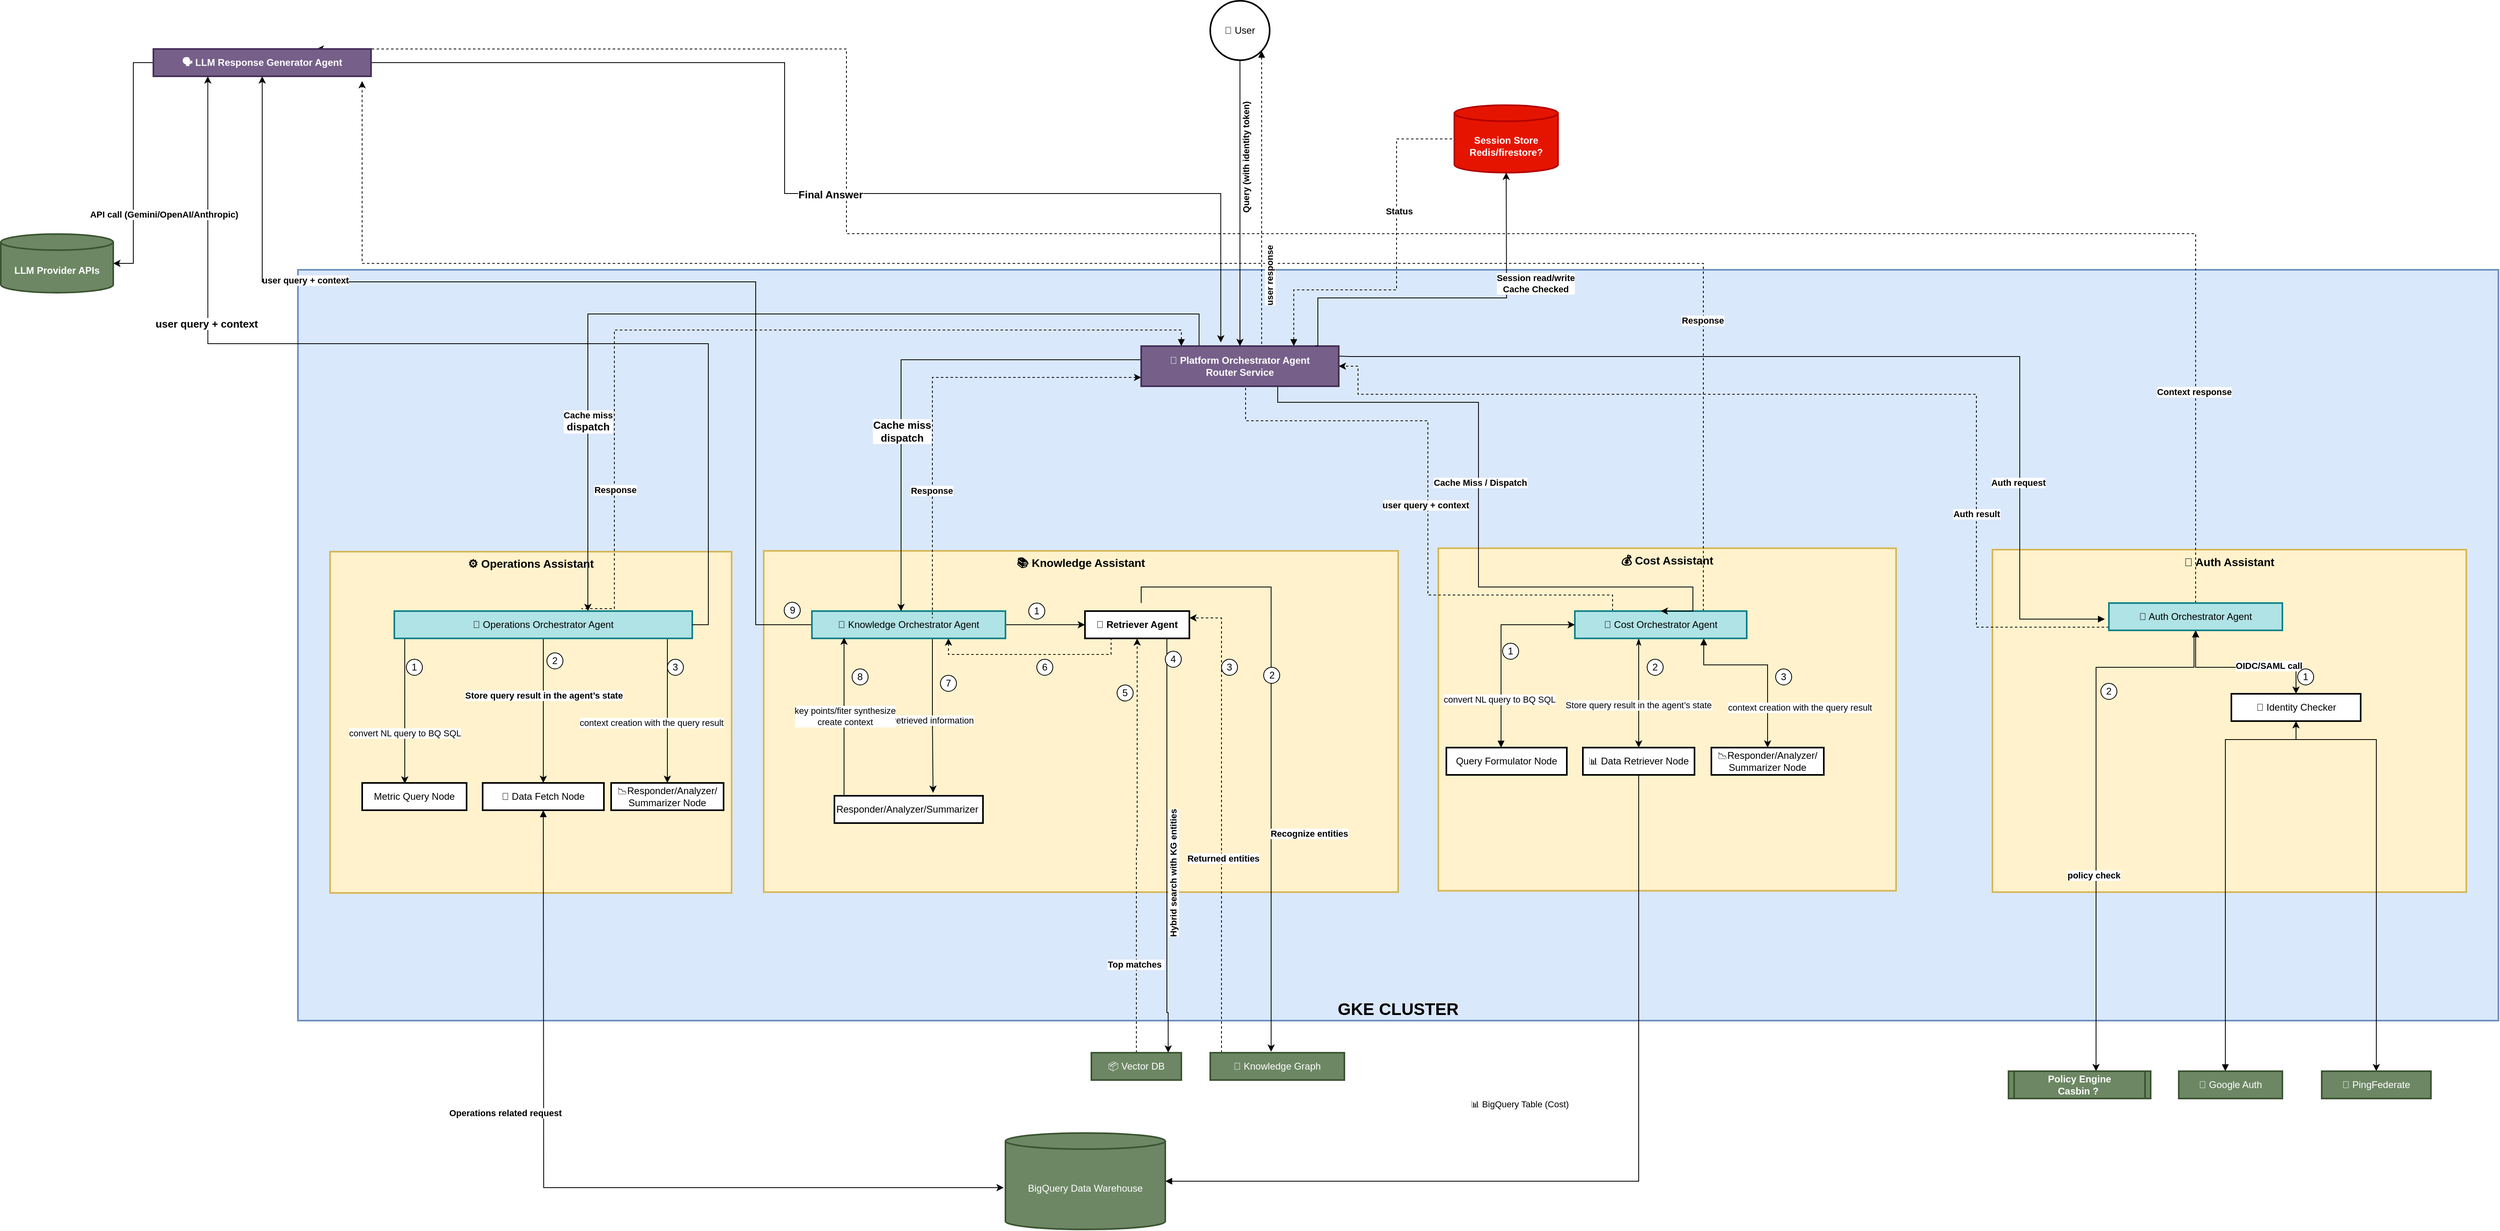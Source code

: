 <mxfile version="21.6.8" type="device">
  <diagram name="Page-1" id="EBH5taK_fmm-3Q_gFAJg">
    <mxGraphModel dx="2713" dy="2141" grid="1" gridSize="10" guides="1" tooltips="1" connect="1" arrows="1" fold="1" page="1" pageScale="1" pageWidth="850" pageHeight="1100" math="0" shadow="0">
      <root>
        <mxCell id="0" />
        <mxCell id="1" parent="0" />
        <mxCell id="RDKMvESwSskgU7qJVL6W-196" value="GKE CLUSTER" style="whiteSpace=wrap;strokeWidth=2;verticalAlign=bottom;fontStyle=1;fontSize=21;fillColor=#dae8fc;strokeColor=#6c8ebf;" vertex="1" parent="1">
          <mxGeometry x="-130" y="-355" width="2740" height="935" as="geometry" />
        </mxCell>
        <mxCell id="RDKMvESwSskgU7qJVL6W-1" value="🔐 Auth Assistant" style="whiteSpace=wrap;strokeWidth=2;verticalAlign=top;fontStyle=1;fontSize=14;fillColor=#fff2cc;strokeColor=#d6b656;" vertex="1" parent="1">
          <mxGeometry x="1980" y="-6.5" width="590" height="426.5" as="geometry" />
        </mxCell>
        <mxCell id="RDKMvESwSskgU7qJVL6W-141" style="edgeStyle=orthogonalEdgeStyle;rounded=0;orthogonalLoop=1;jettySize=auto;html=1;entryX=0.5;entryY=0;entryDx=0;entryDy=0;startArrow=block;startFill=1;" edge="1" parent="1" source="RDKMvESwSskgU7qJVL6W-2" target="RDKMvESwSskgU7qJVL6W-3">
          <mxGeometry relative="1" as="geometry">
            <Array as="points">
              <mxPoint x="2233" y="140" />
              <mxPoint x="2358" y="140" />
            </Array>
          </mxGeometry>
        </mxCell>
        <mxCell id="RDKMvESwSskgU7qJVL6W-152" value="OIDC/SAML call" style="edgeLabel;html=1;align=center;verticalAlign=middle;resizable=0;points=[];fontStyle=1" vertex="1" connectable="0" parent="RDKMvESwSskgU7qJVL6W-141">
          <mxGeometry x="0.338" y="2" relative="1" as="geometry">
            <mxPoint as="offset" />
          </mxGeometry>
        </mxCell>
        <mxCell id="RDKMvESwSskgU7qJVL6W-143" style="edgeStyle=orthogonalEdgeStyle;rounded=0;orthogonalLoop=1;jettySize=auto;html=1;entryX=1;entryY=0.5;entryDx=0;entryDy=0;dashed=1;" edge="1" parent="1" source="RDKMvESwSskgU7qJVL6W-2" target="RDKMvESwSskgU7qJVL6W-26">
          <mxGeometry relative="1" as="geometry">
            <Array as="points">
              <mxPoint x="1960" y="90" />
              <mxPoint x="1960" y="-200" />
              <mxPoint x="1190" y="-200" />
              <mxPoint x="1190" y="-235" />
            </Array>
          </mxGeometry>
        </mxCell>
        <mxCell id="RDKMvESwSskgU7qJVL6W-146" value="Auth result" style="edgeLabel;html=1;align=center;verticalAlign=middle;resizable=0;points=[];fontStyle=1" vertex="1" connectable="0" parent="RDKMvESwSskgU7qJVL6W-143">
          <mxGeometry x="-0.523" relative="1" as="geometry">
            <mxPoint as="offset" />
          </mxGeometry>
        </mxCell>
        <mxCell id="RDKMvESwSskgU7qJVL6W-144" style="edgeStyle=orthogonalEdgeStyle;rounded=0;orthogonalLoop=1;jettySize=auto;html=1;entryX=1;entryY=0.25;entryDx=0;entryDy=0;startArrow=block;startFill=1;endArrow=none;endFill=0;" edge="1" parent="1" target="RDKMvESwSskgU7qJVL6W-26">
          <mxGeometry relative="1" as="geometry">
            <mxPoint x="2120" y="80" as="sourcePoint" />
            <mxPoint x="1180" y="-240" as="targetPoint" />
            <Array as="points">
              <mxPoint x="2014" y="80" />
              <mxPoint x="2014" y="-247" />
              <mxPoint x="1180" y="-247" />
            </Array>
          </mxGeometry>
        </mxCell>
        <mxCell id="RDKMvESwSskgU7qJVL6W-145" value="Auth request" style="edgeLabel;html=1;align=center;verticalAlign=middle;resizable=0;points=[];fontStyle=1" vertex="1" connectable="0" parent="RDKMvESwSskgU7qJVL6W-144">
          <mxGeometry x="-0.569" y="2" relative="1" as="geometry">
            <mxPoint as="offset" />
          </mxGeometry>
        </mxCell>
        <mxCell id="RDKMvESwSskgU7qJVL6W-147" style="edgeStyle=orthogonalEdgeStyle;rounded=0;orthogonalLoop=1;jettySize=auto;html=1;entryX=0.75;entryY=0;entryDx=0;entryDy=0;dashed=1;" edge="1" parent="1" source="RDKMvESwSskgU7qJVL6W-2" target="RDKMvESwSskgU7qJVL6W-28">
          <mxGeometry relative="1" as="geometry">
            <Array as="points">
              <mxPoint x="2233" y="-400" />
              <mxPoint x="553" y="-400" />
            </Array>
          </mxGeometry>
        </mxCell>
        <mxCell id="RDKMvESwSskgU7qJVL6W-148" value="Context response" style="edgeLabel;html=1;align=center;verticalAlign=middle;resizable=0;points=[];fontStyle=1" vertex="1" connectable="0" parent="RDKMvESwSskgU7qJVL6W-147">
          <mxGeometry x="-0.826" y="2" relative="1" as="geometry">
            <mxPoint as="offset" />
          </mxGeometry>
        </mxCell>
        <mxCell id="RDKMvESwSskgU7qJVL6W-2" value="📘 Auth Orchestrator Agent" style="whiteSpace=wrap;strokeWidth=2;fillColor=#b0e3e6;strokeColor=#0e8088;" vertex="1" parent="1">
          <mxGeometry x="2125" y="60" width="216" height="34" as="geometry" />
        </mxCell>
        <mxCell id="RDKMvESwSskgU7qJVL6W-153" style="edgeStyle=orthogonalEdgeStyle;rounded=0;orthogonalLoop=1;jettySize=auto;html=1;" edge="1" parent="1" target="RDKMvESwSskgU7qJVL6W-5">
          <mxGeometry relative="1" as="geometry">
            <mxPoint x="2358.003" y="207" as="sourcePoint" />
            <mxPoint x="2509.96" y="647" as="targetPoint" />
            <Array as="points">
              <mxPoint x="2358" y="230" />
              <mxPoint x="2458" y="230" />
              <mxPoint x="2458" y="647" />
            </Array>
          </mxGeometry>
        </mxCell>
        <mxCell id="RDKMvESwSskgU7qJVL6W-3" value="🪪 Identity Checker" style="whiteSpace=wrap;strokeWidth=2;" vertex="1" parent="1">
          <mxGeometry x="2277.5" y="173" width="161" height="34" as="geometry" />
        </mxCell>
        <mxCell id="RDKMvESwSskgU7qJVL6W-154" style="edgeStyle=orthogonalEdgeStyle;rounded=0;orthogonalLoop=1;jettySize=auto;html=1;entryX=0.5;entryY=1;entryDx=0;entryDy=0;startArrow=block;startFill=1;" edge="1" parent="1" source="RDKMvESwSskgU7qJVL6W-4" target="RDKMvESwSskgU7qJVL6W-3">
          <mxGeometry relative="1" as="geometry">
            <Array as="points">
              <mxPoint x="2270" y="230" />
              <mxPoint x="2358" y="230" />
            </Array>
          </mxGeometry>
        </mxCell>
        <mxCell id="RDKMvESwSskgU7qJVL6W-4" value="🔑 Google Auth" style="whiteSpace=wrap;strokeWidth=2;fillColor=#6d8764;fontColor=#ffffff;strokeColor=#3A5431;" vertex="1" parent="1">
          <mxGeometry x="2212" y="643" width="129" height="34" as="geometry" />
        </mxCell>
        <mxCell id="RDKMvESwSskgU7qJVL6W-5" value="🔑 PingFederate" style="whiteSpace=wrap;strokeWidth=2;fillColor=#6d8764;fontColor=#ffffff;strokeColor=#3A5431;" vertex="1" parent="1">
          <mxGeometry x="2390" y="643" width="136" height="34" as="geometry" />
        </mxCell>
        <mxCell id="RDKMvESwSskgU7qJVL6W-7" value="💰 Cost Assistant" style="whiteSpace=wrap;strokeWidth=2;verticalAlign=top;fontStyle=1;fontSize=14;fillColor=#fff2cc;strokeColor=#d6b656;" vertex="1" parent="1">
          <mxGeometry x="1290" y="-8.25" width="570" height="426.5" as="geometry" />
        </mxCell>
        <mxCell id="RDKMvESwSskgU7qJVL6W-130" style="edgeStyle=orthogonalEdgeStyle;rounded=0;orthogonalLoop=1;jettySize=auto;html=1;entryX=0.5;entryY=0;entryDx=0;entryDy=0;startArrow=classicThin;startFill=1;" edge="1" parent="1" source="RDKMvESwSskgU7qJVL6W-8" target="RDKMvESwSskgU7qJVL6W-9">
          <mxGeometry relative="1" as="geometry">
            <Array as="points">
              <mxPoint x="1539" y="137" />
            </Array>
          </mxGeometry>
        </mxCell>
        <mxCell id="RDKMvESwSskgU7qJVL6W-182" value="Store query result in the agent’s state" style="edgeLabel;html=1;align=center;verticalAlign=middle;resizable=0;points=[];" vertex="1" connectable="0" parent="RDKMvESwSskgU7qJVL6W-130">
          <mxGeometry x="0.223" y="-1" relative="1" as="geometry">
            <mxPoint as="offset" />
          </mxGeometry>
        </mxCell>
        <mxCell id="RDKMvESwSskgU7qJVL6W-131" style="edgeStyle=orthogonalEdgeStyle;rounded=0;orthogonalLoop=1;jettySize=auto;html=1;entryX=0.5;entryY=0;entryDx=0;entryDy=0;startArrow=block;startFill=1;exitX=0.75;exitY=1;exitDx=0;exitDy=0;" edge="1" parent="1" source="RDKMvESwSskgU7qJVL6W-8" target="RDKMvESwSskgU7qJVL6W-10">
          <mxGeometry relative="1" as="geometry">
            <Array as="points">
              <mxPoint x="1621" y="137" />
              <mxPoint x="1700" y="137" />
            </Array>
          </mxGeometry>
        </mxCell>
        <mxCell id="RDKMvESwSskgU7qJVL6W-186" value="context creation with the query result" style="edgeLabel;html=1;align=center;verticalAlign=middle;resizable=0;points=[];" vertex="1" connectable="0" parent="RDKMvESwSskgU7qJVL6W-131">
          <mxGeometry x="0.51" y="-1" relative="1" as="geometry">
            <mxPoint x="41" y="3" as="offset" />
          </mxGeometry>
        </mxCell>
        <mxCell id="RDKMvESwSskgU7qJVL6W-132" style="edgeStyle=orthogonalEdgeStyle;rounded=0;orthogonalLoop=1;jettySize=auto;html=1;entryX=0.5;entryY=1;entryDx=0;entryDy=0;dashed=1;" edge="1" parent="1">
          <mxGeometry relative="1" as="geometry">
            <mxPoint x="1507" y="70" as="sourcePoint" />
            <mxPoint x="1050" y="-227" as="targetPoint" />
            <Array as="points">
              <mxPoint x="1507" y="50" />
              <mxPoint x="1277" y="50" />
              <mxPoint x="1277" y="-167" />
              <mxPoint x="1050" y="-167" />
            </Array>
          </mxGeometry>
        </mxCell>
        <mxCell id="RDKMvESwSskgU7qJVL6W-138" value="user query + context" style="edgeLabel;html=1;align=center;verticalAlign=middle;resizable=0;points=[];fontStyle=1" vertex="1" connectable="0" parent="RDKMvESwSskgU7qJVL6W-132">
          <mxGeometry x="-0.04" y="3" relative="1" as="geometry">
            <mxPoint as="offset" />
          </mxGeometry>
        </mxCell>
        <mxCell id="RDKMvESwSskgU7qJVL6W-139" style="edgeStyle=orthogonalEdgeStyle;rounded=0;orthogonalLoop=1;jettySize=auto;html=1;entryX=0.959;entryY=1.176;entryDx=0;entryDy=0;dashed=1;entryPerimeter=0;" edge="1" parent="1" source="RDKMvESwSskgU7qJVL6W-8" target="RDKMvESwSskgU7qJVL6W-28">
          <mxGeometry relative="1" as="geometry">
            <Array as="points">
              <mxPoint x="1620" y="-363" />
              <mxPoint x="-50" y="-363" />
            </Array>
          </mxGeometry>
        </mxCell>
        <mxCell id="RDKMvESwSskgU7qJVL6W-140" value="Response" style="edgeLabel;html=1;align=center;verticalAlign=middle;resizable=0;points=[];fontStyle=1" vertex="1" connectable="0" parent="RDKMvESwSskgU7qJVL6W-139">
          <mxGeometry x="-0.689" y="1" relative="1" as="geometry">
            <mxPoint as="offset" />
          </mxGeometry>
        </mxCell>
        <mxCell id="RDKMvESwSskgU7qJVL6W-8" value="📘 Cost Orchestrator Agent" style="whiteSpace=wrap;strokeWidth=2;fillColor=#b0e3e6;strokeColor=#0e8088;" vertex="1" parent="1">
          <mxGeometry x="1460" y="70" width="214" height="34" as="geometry" />
        </mxCell>
        <mxCell id="RDKMvESwSskgU7qJVL6W-9" value="📊 Data Retriever Node" style="whiteSpace=wrap;strokeWidth=2;" vertex="1" parent="1">
          <mxGeometry x="1470" y="240" width="139" height="34" as="geometry" />
        </mxCell>
        <mxCell id="RDKMvESwSskgU7qJVL6W-10" value="📉Responder/Analyzer/&#xa;Summarizer Node" style="whiteSpace=wrap;strokeWidth=2;" vertex="1" parent="1">
          <mxGeometry x="1630" y="240" width="140" height="34" as="geometry" />
        </mxCell>
        <mxCell id="RDKMvESwSskgU7qJVL6W-13" value="⚙️ Operations Assistant" style="whiteSpace=wrap;strokeWidth=2;verticalAlign=top;fontSize=14;fontStyle=1;fillColor=#fff2cc;strokeColor=#d6b656;" vertex="1" parent="1">
          <mxGeometry x="-90" y="-4" width="500" height="425" as="geometry" />
        </mxCell>
        <mxCell id="RDKMvESwSskgU7qJVL6W-74" style="edgeStyle=orthogonalEdgeStyle;rounded=0;orthogonalLoop=1;jettySize=auto;html=1;entryX=0.5;entryY=0;entryDx=0;entryDy=0;" edge="1" parent="1" source="RDKMvESwSskgU7qJVL6W-14" target="RDKMvESwSskgU7qJVL6W-15">
          <mxGeometry relative="1" as="geometry">
            <Array as="points">
              <mxPoint x="176" y="194" />
            </Array>
          </mxGeometry>
        </mxCell>
        <mxCell id="RDKMvESwSskgU7qJVL6W-81" value="Store query result in the agent’s state" style="edgeLabel;html=1;align=center;verticalAlign=middle;resizable=0;points=[];fontStyle=1" vertex="1" connectable="0" parent="RDKMvESwSskgU7qJVL6W-74">
          <mxGeometry x="-0.214" relative="1" as="geometry">
            <mxPoint as="offset" />
          </mxGeometry>
        </mxCell>
        <mxCell id="RDKMvESwSskgU7qJVL6W-91" style="edgeStyle=orthogonalEdgeStyle;rounded=0;orthogonalLoop=1;jettySize=auto;html=1;entryX=0.293;entryY=0;entryDx=0;entryDy=0;entryPerimeter=0;startArrow=classic;startFill=1;endArrow=none;endFill=0;" edge="1" parent="1" source="RDKMvESwSskgU7qJVL6W-14" target="RDKMvESwSskgU7qJVL6W-26">
          <mxGeometry relative="1" as="geometry">
            <Array as="points">
              <mxPoint x="231" y="-300" />
              <mxPoint x="992" y="-300" />
            </Array>
          </mxGeometry>
        </mxCell>
        <mxCell id="RDKMvESwSskgU7qJVL6W-135" value="Cache miss&lt;br style=&quot;border-color: var(--border-color); font-size: 13px;&quot;&gt;&lt;span style=&quot;font-size: 13px;&quot;&gt;dispatch&lt;/span&gt;" style="edgeLabel;html=1;align=center;verticalAlign=middle;resizable=0;points=[];fontStyle=1" vertex="1" connectable="0" parent="RDKMvESwSskgU7qJVL6W-91">
          <mxGeometry x="-0.597" y="1" relative="1" as="geometry">
            <mxPoint x="1" as="offset" />
          </mxGeometry>
        </mxCell>
        <mxCell id="RDKMvESwSskgU7qJVL6W-188" style="edgeStyle=orthogonalEdgeStyle;rounded=0;orthogonalLoop=1;jettySize=auto;html=1;entryX=0.408;entryY=0.025;entryDx=0;entryDy=0;entryPerimeter=0;" edge="1" parent="1" source="RDKMvESwSskgU7qJVL6W-14" target="RDKMvESwSskgU7qJVL6W-187">
          <mxGeometry relative="1" as="geometry">
            <Array as="points">
              <mxPoint x="3" y="130" />
              <mxPoint x="3" y="130" />
            </Array>
          </mxGeometry>
        </mxCell>
        <mxCell id="RDKMvESwSskgU7qJVL6W-189" value="convert NL query to BQ SQL" style="edgeLabel;html=1;align=center;verticalAlign=middle;resizable=0;points=[];" vertex="1" connectable="0" parent="RDKMvESwSskgU7qJVL6W-188">
          <mxGeometry x="0.304" relative="1" as="geometry">
            <mxPoint as="offset" />
          </mxGeometry>
        </mxCell>
        <mxCell id="RDKMvESwSskgU7qJVL6W-191" style="edgeStyle=orthogonalEdgeStyle;rounded=0;orthogonalLoop=1;jettySize=auto;html=1;entryX=0.5;entryY=0;entryDx=0;entryDy=0;" edge="1" parent="1" source="RDKMvESwSskgU7qJVL6W-14" target="RDKMvESwSskgU7qJVL6W-190">
          <mxGeometry relative="1" as="geometry">
            <Array as="points">
              <mxPoint x="330" y="160" />
              <mxPoint x="330" y="160" />
            </Array>
          </mxGeometry>
        </mxCell>
        <mxCell id="RDKMvESwSskgU7qJVL6W-192" value="context creation with the query result" style="edgeLabel;html=1;align=center;verticalAlign=middle;resizable=0;points=[];" vertex="1" connectable="0" parent="RDKMvESwSskgU7qJVL6W-191">
          <mxGeometry x="-0.039" y="-1" relative="1" as="geometry">
            <mxPoint x="-19" y="18" as="offset" />
          </mxGeometry>
        </mxCell>
        <mxCell id="RDKMvESwSskgU7qJVL6W-14" value="📘 Operations Orchestrator Agent" style="whiteSpace=wrap;strokeWidth=2;fillColor=#b0e3e6;strokeColor=#0e8088;" vertex="1" parent="1">
          <mxGeometry x="-10" y="70" width="371" height="34" as="geometry" />
        </mxCell>
        <mxCell id="RDKMvESwSskgU7qJVL6W-82" style="edgeStyle=orthogonalEdgeStyle;rounded=0;orthogonalLoop=1;jettySize=auto;html=1;entryX=-0.011;entryY=0.567;entryDx=0;entryDy=0;entryPerimeter=0;startArrow=block;startFill=1;exitX=0.5;exitY=1;exitDx=0;exitDy=0;" edge="1" parent="1" source="RDKMvESwSskgU7qJVL6W-15" target="RDKMvESwSskgU7qJVL6W-165">
          <mxGeometry relative="1" as="geometry">
            <mxPoint x="206.08" y="260.0" as="sourcePoint" />
            <mxPoint x="750.983" y="676.36" as="targetPoint" />
            <Array as="points">
              <mxPoint x="176" y="350" />
              <mxPoint x="176" y="668" />
            </Array>
          </mxGeometry>
        </mxCell>
        <mxCell id="RDKMvESwSskgU7qJVL6W-89" value="Operations related request" style="edgeLabel;html=1;align=center;verticalAlign=middle;resizable=0;points=[];fontStyle=1" vertex="1" connectable="0" parent="RDKMvESwSskgU7qJVL6W-82">
          <mxGeometry x="-0.144" y="-1" relative="1" as="geometry">
            <mxPoint x="-47" y="-69" as="offset" />
          </mxGeometry>
        </mxCell>
        <mxCell id="RDKMvESwSskgU7qJVL6W-15" value="🔧 Data Fetch Node" style="whiteSpace=wrap;strokeWidth=2;" vertex="1" parent="1">
          <mxGeometry x="100" y="284" width="151" height="34" as="geometry" />
        </mxCell>
        <mxCell id="RDKMvESwSskgU7qJVL6W-84" style="edgeStyle=orthogonalEdgeStyle;rounded=0;orthogonalLoop=1;jettySize=auto;html=1;entryX=0.25;entryY=1;entryDx=0;entryDy=0;exitX=1;exitY=0.5;exitDx=0;exitDy=0;" edge="1" parent="1" source="RDKMvESwSskgU7qJVL6W-14" target="RDKMvESwSskgU7qJVL6W-28">
          <mxGeometry relative="1" as="geometry" />
        </mxCell>
        <mxCell id="RDKMvESwSskgU7qJVL6W-85" value="user query + context" style="edgeLabel;html=1;align=center;verticalAlign=middle;resizable=0;points=[];fontStyle=1;fontSize=13;" vertex="1" connectable="0" parent="RDKMvESwSskgU7qJVL6W-84">
          <mxGeometry x="0.535" y="2" relative="1" as="geometry">
            <mxPoint as="offset" />
          </mxGeometry>
        </mxCell>
        <mxCell id="RDKMvESwSskgU7qJVL6W-19" value="📚 Knowledge Assistant" style="whiteSpace=wrap;strokeWidth=2;verticalAlign=top;fontStyle=1;fontSize=14;fillColor=#fff2cc;strokeColor=#d6b656;" vertex="1" parent="1">
          <mxGeometry x="450" y="-5" width="790" height="425" as="geometry" />
        </mxCell>
        <mxCell id="RDKMvESwSskgU7qJVL6W-73" style="edgeStyle=orthogonalEdgeStyle;rounded=0;orthogonalLoop=1;jettySize=auto;html=1;entryX=0;entryY=0.5;entryDx=0;entryDy=0;" edge="1" parent="1" source="RDKMvESwSskgU7qJVL6W-20">
          <mxGeometry relative="1" as="geometry">
            <mxPoint x="850" y="87" as="targetPoint" />
          </mxGeometry>
        </mxCell>
        <mxCell id="RDKMvESwSskgU7qJVL6W-96" style="edgeStyle=orthogonalEdgeStyle;rounded=0;orthogonalLoop=1;jettySize=auto;html=1;entryX=0.5;entryY=1;entryDx=0;entryDy=0;" edge="1" parent="1" source="RDKMvESwSskgU7qJVL6W-20" target="RDKMvESwSskgU7qJVL6W-28">
          <mxGeometry relative="1" as="geometry">
            <mxPoint x="490" y="-340" as="targetPoint" />
            <Array as="points">
              <mxPoint x="440" y="87" />
              <mxPoint x="440" y="-340" />
              <mxPoint x="-174" y="-340" />
            </Array>
          </mxGeometry>
        </mxCell>
        <mxCell id="RDKMvESwSskgU7qJVL6W-97" value="user query + context" style="edgeLabel;html=1;align=center;verticalAlign=middle;resizable=0;points=[];fontStyle=1" vertex="1" connectable="0" parent="RDKMvESwSskgU7qJVL6W-96">
          <mxGeometry x="0.547" y="-2" relative="1" as="geometry">
            <mxPoint as="offset" />
          </mxGeometry>
        </mxCell>
        <mxCell id="RDKMvESwSskgU7qJVL6W-115" style="edgeStyle=orthogonalEdgeStyle;rounded=0;orthogonalLoop=1;jettySize=auto;html=1;entryX=0.25;entryY=1;entryDx=0;entryDy=0;startArrow=classic;startFill=1;endArrow=none;endFill=0;dashed=1;" edge="1" parent="1" source="RDKMvESwSskgU7qJVL6W-20" target="RDKMvESwSskgU7qJVL6W-22">
          <mxGeometry relative="1" as="geometry">
            <Array as="points">
              <mxPoint x="680" y="124" />
              <mxPoint x="883" y="124" />
            </Array>
          </mxGeometry>
        </mxCell>
        <mxCell id="RDKMvESwSskgU7qJVL6W-172" style="edgeStyle=orthogonalEdgeStyle;rounded=0;orthogonalLoop=1;jettySize=auto;html=1;entryX=0.664;entryY=-0.108;entryDx=0;entryDy=0;entryPerimeter=0;" edge="1" parent="1" source="RDKMvESwSskgU7qJVL6W-20" target="RDKMvESwSskgU7qJVL6W-23">
          <mxGeometry relative="1" as="geometry">
            <Array as="points">
              <mxPoint x="660" y="202" />
              <mxPoint x="661" y="202" />
            </Array>
          </mxGeometry>
        </mxCell>
        <mxCell id="RDKMvESwSskgU7qJVL6W-173" value="retrieved information" style="edgeLabel;html=1;align=center;verticalAlign=middle;resizable=0;points=[];" vertex="1" connectable="0" parent="RDKMvESwSskgU7qJVL6W-172">
          <mxGeometry x="0.061" relative="1" as="geometry">
            <mxPoint as="offset" />
          </mxGeometry>
        </mxCell>
        <mxCell id="RDKMvESwSskgU7qJVL6W-20" value="📘 Knowledge Orchestrator Agent" style="whiteSpace=wrap;strokeWidth=2;fillColor=#b0e3e6;strokeColor=#0e8088;" vertex="1" parent="1">
          <mxGeometry x="510" y="70" width="241" height="34" as="geometry" />
        </mxCell>
        <mxCell id="RDKMvESwSskgU7qJVL6W-106" style="edgeStyle=orthogonalEdgeStyle;rounded=0;orthogonalLoop=1;jettySize=auto;html=1;entryX=0.454;entryY=-0.038;entryDx=0;entryDy=0;entryPerimeter=0;" edge="1" parent="1" target="RDKMvESwSskgU7qJVL6W-25">
          <mxGeometry relative="1" as="geometry">
            <mxPoint x="920" y="60.04" as="sourcePoint" />
            <mxPoint x="1084.981" y="609.054" as="targetPoint" />
            <Array as="points">
              <mxPoint x="920" y="40" />
              <mxPoint x="1082" y="40" />
            </Array>
          </mxGeometry>
        </mxCell>
        <mxCell id="RDKMvESwSskgU7qJVL6W-107" value="Recognize entities" style="edgeLabel;html=1;align=center;verticalAlign=middle;resizable=0;points=[];fontStyle=1" vertex="1" connectable="0" parent="RDKMvESwSskgU7qJVL6W-106">
          <mxGeometry x="0.292" y="-1" relative="1" as="geometry">
            <mxPoint x="48" y="-3" as="offset" />
          </mxGeometry>
        </mxCell>
        <mxCell id="RDKMvESwSskgU7qJVL6W-111" style="edgeStyle=orthogonalEdgeStyle;rounded=0;orthogonalLoop=1;jettySize=auto;html=1;entryX=0.854;entryY=-0.004;entryDx=0;entryDy=0;entryPerimeter=0;" edge="1" parent="1" source="RDKMvESwSskgU7qJVL6W-22" target="RDKMvESwSskgU7qJVL6W-24">
          <mxGeometry relative="1" as="geometry">
            <Array as="points">
              <mxPoint x="952" y="570" />
              <mxPoint x="954" y="570" />
            </Array>
          </mxGeometry>
        </mxCell>
        <mxCell id="RDKMvESwSskgU7qJVL6W-112" value="Hybrid search with KG entities" style="edgeLabel;html=1;align=center;verticalAlign=middle;resizable=0;points=[];horizontal=0;fontStyle=1" vertex="1" connectable="0" parent="RDKMvESwSskgU7qJVL6W-111">
          <mxGeometry x="0.131" y="-2" relative="1" as="geometry">
            <mxPoint x="10" as="offset" />
          </mxGeometry>
        </mxCell>
        <mxCell id="RDKMvESwSskgU7qJVL6W-22" value="🔗 Retriever Agent" style="whiteSpace=wrap;strokeWidth=2;fontStyle=1" vertex="1" parent="1">
          <mxGeometry x="850" y="70" width="130" height="34" as="geometry" />
        </mxCell>
        <mxCell id="RDKMvESwSskgU7qJVL6W-174" style="edgeStyle=orthogonalEdgeStyle;rounded=0;orthogonalLoop=1;jettySize=auto;html=1;entryX=0.166;entryY=0.971;entryDx=0;entryDy=0;entryPerimeter=0;" edge="1" parent="1" source="RDKMvESwSskgU7qJVL6W-23" target="RDKMvESwSskgU7qJVL6W-20">
          <mxGeometry relative="1" as="geometry">
            <Array as="points">
              <mxPoint x="550" y="250" />
              <mxPoint x="550" y="250" />
            </Array>
          </mxGeometry>
        </mxCell>
        <mxCell id="RDKMvESwSskgU7qJVL6W-175" value="key points/fiter synthesize&lt;br&gt;create context" style="edgeLabel;html=1;align=center;verticalAlign=middle;resizable=0;points=[];" vertex="1" connectable="0" parent="RDKMvESwSskgU7qJVL6W-174">
          <mxGeometry x="0.01" y="-1" relative="1" as="geometry">
            <mxPoint as="offset" />
          </mxGeometry>
        </mxCell>
        <mxCell id="RDKMvESwSskgU7qJVL6W-23" value="Responder/Analyzer/Summarizer " style="whiteSpace=wrap;strokeWidth=2;" vertex="1" parent="1">
          <mxGeometry x="538" y="300" width="185" height="34" as="geometry" />
        </mxCell>
        <mxCell id="RDKMvESwSskgU7qJVL6W-113" style="edgeStyle=orthogonalEdgeStyle;rounded=0;orthogonalLoop=1;jettySize=auto;html=1;entryX=0.5;entryY=1;entryDx=0;entryDy=0;dashed=1;" edge="1" parent="1" source="RDKMvESwSskgU7qJVL6W-24" target="RDKMvESwSskgU7qJVL6W-22">
          <mxGeometry relative="1" as="geometry" />
        </mxCell>
        <mxCell id="RDKMvESwSskgU7qJVL6W-114" value="Top matches&amp;nbsp;" style="edgeLabel;html=1;align=center;verticalAlign=middle;resizable=0;points=[];fontStyle=1" vertex="1" connectable="0" parent="RDKMvESwSskgU7qJVL6W-113">
          <mxGeometry x="-0.575" y="1" relative="1" as="geometry">
            <mxPoint as="offset" />
          </mxGeometry>
        </mxCell>
        <mxCell id="RDKMvESwSskgU7qJVL6W-24" value="📦 Vector DB" style="whiteSpace=wrap;strokeWidth=2;fillColor=#6d8764;strokeColor=#3A5431;fontColor=#ffffff;" vertex="1" parent="1">
          <mxGeometry x="858" y="620" width="112" height="34" as="geometry" />
        </mxCell>
        <mxCell id="RDKMvESwSskgU7qJVL6W-109" style="edgeStyle=orthogonalEdgeStyle;rounded=0;orthogonalLoop=1;jettySize=auto;html=1;entryX=1;entryY=0.25;entryDx=0;entryDy=0;dashed=1;" edge="1" parent="1" source="RDKMvESwSskgU7qJVL6W-25" target="RDKMvESwSskgU7qJVL6W-22">
          <mxGeometry relative="1" as="geometry">
            <Array as="points">
              <mxPoint x="1020" y="79" />
            </Array>
          </mxGeometry>
        </mxCell>
        <mxCell id="RDKMvESwSskgU7qJVL6W-110" value="Returned entities" style="edgeLabel;html=1;align=center;verticalAlign=middle;resizable=0;points=[];fontStyle=1" vertex="1" connectable="0" parent="RDKMvESwSskgU7qJVL6W-109">
          <mxGeometry x="-0.166" y="-2" relative="1" as="geometry">
            <mxPoint as="offset" />
          </mxGeometry>
        </mxCell>
        <mxCell id="RDKMvESwSskgU7qJVL6W-25" value="🧠 Knowledge Graph" style="whiteSpace=wrap;strokeWidth=2;fillColor=#6d8764;fontColor=#ffffff;strokeColor=#3A5431;" vertex="1" parent="1">
          <mxGeometry x="1006" y="620" width="167" height="34" as="geometry" />
        </mxCell>
        <mxCell id="RDKMvESwSskgU7qJVL6W-66" style="edgeStyle=orthogonalEdgeStyle;rounded=0;orthogonalLoop=1;jettySize=auto;html=1;exitX=0;exitY=0.5;exitDx=0;exitDy=0;" edge="1" parent="1" source="RDKMvESwSskgU7qJVL6W-26">
          <mxGeometry relative="1" as="geometry">
            <mxPoint x="801" y="-243" as="sourcePoint" />
            <mxPoint x="621" y="70" as="targetPoint" />
            <Array as="points">
              <mxPoint x="621" y="-243" />
            </Array>
          </mxGeometry>
        </mxCell>
        <mxCell id="RDKMvESwSskgU7qJVL6W-71" value="Cache miss&lt;br&gt;dispatch" style="edgeLabel;html=1;align=center;verticalAlign=middle;resizable=0;points=[];fontStyle=1;fontSize=13;" vertex="1" connectable="0" parent="RDKMvESwSskgU7qJVL6W-66">
          <mxGeometry x="0.277" y="1" relative="1" as="geometry">
            <mxPoint as="offset" />
          </mxGeometry>
        </mxCell>
        <mxCell id="RDKMvESwSskgU7qJVL6W-67" style="edgeStyle=orthogonalEdgeStyle;rounded=0;orthogonalLoop=1;jettySize=auto;html=1;dashed=1;startArrow=classic;startFill=1;endArrow=none;endFill=0;" edge="1" parent="1">
          <mxGeometry relative="1" as="geometry">
            <mxPoint x="920" y="-221" as="sourcePoint" />
            <mxPoint x="660" y="60" as="targetPoint" />
            <Array as="points">
              <mxPoint x="660" y="-221" />
              <mxPoint x="660" y="79" />
            </Array>
          </mxGeometry>
        </mxCell>
        <mxCell id="RDKMvESwSskgU7qJVL6W-98" value="Response" style="edgeLabel;html=1;align=center;verticalAlign=middle;resizable=0;points=[];fontStyle=1" vertex="1" connectable="0" parent="RDKMvESwSskgU7qJVL6W-67">
          <mxGeometry x="0.385" y="-1" relative="1" as="geometry">
            <mxPoint as="offset" />
          </mxGeometry>
        </mxCell>
        <mxCell id="RDKMvESwSskgU7qJVL6W-133" style="edgeStyle=orthogonalEdgeStyle;rounded=0;orthogonalLoop=1;jettySize=auto;html=1;entryX=0.5;entryY=0;entryDx=0;entryDy=0;" edge="1" parent="1" source="RDKMvESwSskgU7qJVL6W-26" target="RDKMvESwSskgU7qJVL6W-8">
          <mxGeometry relative="1" as="geometry">
            <Array as="points">
              <mxPoint x="1090" y="-190" />
              <mxPoint x="1340" y="-190" />
              <mxPoint x="1340" y="40" />
              <mxPoint x="1607" y="40" />
            </Array>
          </mxGeometry>
        </mxCell>
        <mxCell id="RDKMvESwSskgU7qJVL6W-137" value="Cache Miss / Dispatch" style="edgeLabel;html=1;align=center;verticalAlign=middle;resizable=0;points=[];fontStyle=1" vertex="1" connectable="0" parent="RDKMvESwSskgU7qJVL6W-133">
          <mxGeometry x="-0.117" y="2" relative="1" as="geometry">
            <mxPoint as="offset" />
          </mxGeometry>
        </mxCell>
        <mxCell id="RDKMvESwSskgU7qJVL6W-134" style="edgeStyle=orthogonalEdgeStyle;rounded=0;orthogonalLoop=1;jettySize=auto;html=1;entryX=0.628;entryY=-0.088;entryDx=0;entryDy=0;entryPerimeter=0;startArrow=block;startFill=1;endArrow=none;endFill=0;dashed=1;" edge="1" parent="1" source="RDKMvESwSskgU7qJVL6W-26" target="RDKMvESwSskgU7qJVL6W-14">
          <mxGeometry relative="1" as="geometry">
            <Array as="points">
              <mxPoint x="970" y="-280" />
              <mxPoint x="264" y="-280" />
            </Array>
          </mxGeometry>
        </mxCell>
        <mxCell id="RDKMvESwSskgU7qJVL6W-136" value="Response" style="edgeLabel;html=1;align=center;verticalAlign=middle;resizable=0;points=[];fontStyle=1" vertex="1" connectable="0" parent="RDKMvESwSskgU7qJVL6W-134">
          <mxGeometry x="0.661" y="1" relative="1" as="geometry">
            <mxPoint as="offset" />
          </mxGeometry>
        </mxCell>
        <mxCell id="RDKMvESwSskgU7qJVL6W-179" style="edgeStyle=orthogonalEdgeStyle;rounded=0;orthogonalLoop=1;jettySize=auto;html=1;entryX=0;entryY=0.5;entryDx=0;entryDy=0;entryPerimeter=0;startArrow=block;startFill=1;endArrow=none;endFill=0;dashed=1;" edge="1" parent="1" source="RDKMvESwSskgU7qJVL6W-26" target="RDKMvESwSskgU7qJVL6W-162">
          <mxGeometry relative="1" as="geometry">
            <Array as="points">
              <mxPoint x="1110" y="-330" />
              <mxPoint x="1238" y="-330" />
              <mxPoint x="1238" y="-518" />
            </Array>
          </mxGeometry>
        </mxCell>
        <mxCell id="RDKMvESwSskgU7qJVL6W-180" value="Status" style="edgeLabel;html=1;align=center;verticalAlign=middle;resizable=0;points=[];fontStyle=1" vertex="1" connectable="0" parent="RDKMvESwSskgU7qJVL6W-179">
          <mxGeometry x="0.292" y="-3" relative="1" as="geometry">
            <mxPoint as="offset" />
          </mxGeometry>
        </mxCell>
        <mxCell id="RDKMvESwSskgU7qJVL6W-26" value="🧠 Platform Orchestrator Agent&#xa;Router Service" style="whiteSpace=wrap;strokeWidth=2;fontStyle=1;fillColor=#76608a;strokeColor=#432D57;fontColor=#ffffff;" vertex="1" parent="1">
          <mxGeometry x="920" y="-260" width="246" height="50" as="geometry" />
        </mxCell>
        <mxCell id="RDKMvESwSskgU7qJVL6W-63" style="edgeStyle=orthogonalEdgeStyle;rounded=0;orthogonalLoop=1;jettySize=auto;html=1;entryX=0.5;entryY=0;entryDx=0;entryDy=0;" edge="1" parent="1" source="RDKMvESwSskgU7qJVL6W-27" target="RDKMvESwSskgU7qJVL6W-26">
          <mxGeometry relative="1" as="geometry" />
        </mxCell>
        <mxCell id="RDKMvESwSskgU7qJVL6W-150" value="Query (with identity token)" style="edgeLabel;html=1;align=center;verticalAlign=middle;resizable=0;points=[];fontStyle=1;horizontal=0;" vertex="1" connectable="0" parent="RDKMvESwSskgU7qJVL6W-63">
          <mxGeometry x="-0.647" y="1" relative="1" as="geometry">
            <mxPoint x="6" y="58" as="offset" />
          </mxGeometry>
        </mxCell>
        <mxCell id="RDKMvESwSskgU7qJVL6W-158" style="edgeStyle=orthogonalEdgeStyle;rounded=0;orthogonalLoop=1;jettySize=auto;html=1;dashed=1;startArrow=block;startFill=1;endArrow=none;endFill=0;" edge="1" parent="1" source="RDKMvESwSskgU7qJVL6W-27">
          <mxGeometry relative="1" as="geometry">
            <mxPoint x="1070" y="-261" as="targetPoint" />
            <Array as="points">
              <mxPoint x="1070" y="-261" />
            </Array>
          </mxGeometry>
        </mxCell>
        <mxCell id="RDKMvESwSskgU7qJVL6W-176" value="user response" style="edgeLabel;html=1;align=center;verticalAlign=middle;resizable=0;points=[];fontStyle=1;horizontal=0;" vertex="1" connectable="0" parent="RDKMvESwSskgU7qJVL6W-158">
          <mxGeometry x="0.462" y="3" relative="1" as="geometry">
            <mxPoint x="7" y="12" as="offset" />
          </mxGeometry>
        </mxCell>
        <mxCell id="RDKMvESwSskgU7qJVL6W-27" value="👤 User" style="ellipse;aspect=fixed;strokeWidth=2;whiteSpace=wrap;" vertex="1" parent="1">
          <mxGeometry x="1006" y="-690" width="74" height="74" as="geometry" />
        </mxCell>
        <mxCell id="RDKMvESwSskgU7qJVL6W-69" style="edgeStyle=orthogonalEdgeStyle;rounded=0;orthogonalLoop=1;jettySize=auto;html=1;entryX=0.403;entryY=-0.09;entryDx=0;entryDy=0;entryPerimeter=0;" edge="1" parent="1" source="RDKMvESwSskgU7qJVL6W-28" target="RDKMvESwSskgU7qJVL6W-26">
          <mxGeometry relative="1" as="geometry">
            <mxPoint x="1020" y="-270" as="targetPoint" />
            <Array as="points">
              <mxPoint x="476" y="-450" />
              <mxPoint x="1019" y="-450" />
            </Array>
          </mxGeometry>
        </mxCell>
        <mxCell id="RDKMvESwSskgU7qJVL6W-70" value="Final Answer" style="edgeLabel;html=1;align=center;verticalAlign=middle;resizable=0;points=[];fontStyle=1;fontSize=13;" vertex="1" connectable="0" parent="RDKMvESwSskgU7qJVL6W-69">
          <mxGeometry x="0.242" y="-1" relative="1" as="geometry">
            <mxPoint x="-139" as="offset" />
          </mxGeometry>
        </mxCell>
        <mxCell id="RDKMvESwSskgU7qJVL6W-160" style="edgeStyle=orthogonalEdgeStyle;rounded=0;orthogonalLoop=1;jettySize=auto;html=1;entryX=1;entryY=0.5;entryDx=0;entryDy=0;entryPerimeter=0;" edge="1" parent="1" source="RDKMvESwSskgU7qJVL6W-28" target="RDKMvESwSskgU7qJVL6W-159">
          <mxGeometry relative="1" as="geometry" />
        </mxCell>
        <mxCell id="RDKMvESwSskgU7qJVL6W-161" value="API call (Gemini/OpenAI/Anthropic)" style="edgeLabel;html=1;align=center;verticalAlign=middle;resizable=0;points=[];fontStyle=1" vertex="1" connectable="0" parent="RDKMvESwSskgU7qJVL6W-160">
          <mxGeometry x="0.424" y="-1" relative="1" as="geometry">
            <mxPoint x="39" as="offset" />
          </mxGeometry>
        </mxCell>
        <mxCell id="RDKMvESwSskgU7qJVL6W-28" value="🗣️ LLM Response Generator Agent" style="whiteSpace=wrap;strokeWidth=2;fontStyle=1;fillColor=#76608a;fontColor=#ffffff;strokeColor=#432D57;" vertex="1" parent="1">
          <mxGeometry x="-310" y="-630" width="271" height="34" as="geometry" />
        </mxCell>
        <mxCell id="RDKMvESwSskgU7qJVL6W-108" value="2" style="ellipse;whiteSpace=wrap;html=1;aspect=fixed;" vertex="1" parent="1">
          <mxGeometry x="1072.5" y="140" width="20" height="20" as="geometry" />
        </mxCell>
        <mxCell id="RDKMvESwSskgU7qJVL6W-116" value="4" style="ellipse;whiteSpace=wrap;html=1;aspect=fixed;" vertex="1" parent="1">
          <mxGeometry x="950" y="120" width="20" height="20" as="geometry" />
        </mxCell>
        <mxCell id="RDKMvESwSskgU7qJVL6W-117" value="3" style="ellipse;whiteSpace=wrap;html=1;aspect=fixed;" vertex="1" parent="1">
          <mxGeometry x="1020" y="130" width="20" height="20" as="geometry" />
        </mxCell>
        <mxCell id="RDKMvESwSskgU7qJVL6W-118" value="5" style="ellipse;whiteSpace=wrap;html=1;aspect=fixed;" vertex="1" parent="1">
          <mxGeometry x="890" y="162" width="20" height="20" as="geometry" />
        </mxCell>
        <mxCell id="RDKMvESwSskgU7qJVL6W-119" value="6" style="ellipse;whiteSpace=wrap;html=1;aspect=fixed;" vertex="1" parent="1">
          <mxGeometry x="790" y="130" width="20" height="20" as="geometry" />
        </mxCell>
        <mxCell id="RDKMvESwSskgU7qJVL6W-122" value="1" style="ellipse;whiteSpace=wrap;html=1;aspect=fixed;" vertex="1" parent="1">
          <mxGeometry x="780" y="60" width="20" height="20" as="geometry" />
        </mxCell>
        <mxCell id="RDKMvESwSskgU7qJVL6W-123" value="9" style="ellipse;whiteSpace=wrap;html=1;aspect=fixed;" vertex="1" parent="1">
          <mxGeometry x="475.5" y="59" width="20" height="20" as="geometry" />
        </mxCell>
        <mxCell id="RDKMvESwSskgU7qJVL6W-129" style="edgeStyle=orthogonalEdgeStyle;rounded=0;orthogonalLoop=1;jettySize=auto;html=1;entryX=0;entryY=0.5;entryDx=0;entryDy=0;exitX=0.454;exitY=0;exitDx=0;exitDy=0;exitPerimeter=0;startArrow=block;startFill=1;" edge="1" parent="1" source="RDKMvESwSskgU7qJVL6W-124" target="RDKMvESwSskgU7qJVL6W-8">
          <mxGeometry relative="1" as="geometry" />
        </mxCell>
        <mxCell id="RDKMvESwSskgU7qJVL6W-181" value="convert NL query to BQ SQL" style="edgeLabel;html=1;align=center;verticalAlign=middle;resizable=0;points=[];" vertex="1" connectable="0" parent="RDKMvESwSskgU7qJVL6W-129">
          <mxGeometry x="-0.511" y="2" relative="1" as="geometry">
            <mxPoint as="offset" />
          </mxGeometry>
        </mxCell>
        <mxCell id="RDKMvESwSskgU7qJVL6W-124" value="Query Formulator Node" style="whiteSpace=wrap;strokeWidth=2;" vertex="1" parent="1">
          <mxGeometry x="1300" y="240" width="150" height="34" as="geometry" />
        </mxCell>
        <mxCell id="RDKMvESwSskgU7qJVL6W-156" style="edgeStyle=orthogonalEdgeStyle;rounded=0;orthogonalLoop=1;jettySize=auto;html=1;entryX=0.5;entryY=1;entryDx=0;entryDy=0;startArrow=classic;startFill=1;" edge="1" parent="1" source="RDKMvESwSskgU7qJVL6W-151" target="RDKMvESwSskgU7qJVL6W-2">
          <mxGeometry relative="1" as="geometry">
            <mxPoint x="2230" y="100.0" as="targetPoint" />
            <Array as="points">
              <mxPoint x="2109" y="140" />
              <mxPoint x="2231" y="140" />
              <mxPoint x="2231" y="100" />
              <mxPoint x="2233" y="100" />
            </Array>
          </mxGeometry>
        </mxCell>
        <mxCell id="RDKMvESwSskgU7qJVL6W-157" value="policy check" style="edgeLabel;html=1;align=center;verticalAlign=middle;resizable=0;points=[];fontStyle=1" vertex="1" connectable="0" parent="RDKMvESwSskgU7qJVL6W-156">
          <mxGeometry x="-0.273" y="3" relative="1" as="geometry">
            <mxPoint as="offset" />
          </mxGeometry>
        </mxCell>
        <mxCell id="RDKMvESwSskgU7qJVL6W-151" value="Policy Engine&#xa;Casbin ? " style="strokeWidth=2;shape=process;whiteSpace=wrap;size=0.04;labelBackgroundColor=none;fontStyle=1;fillColor=#6d8764;fontColor=#ffffff;strokeColor=#3A5431;" vertex="1" parent="1">
          <mxGeometry x="2000" y="643" width="177" height="34" as="geometry" />
        </mxCell>
        <mxCell id="RDKMvESwSskgU7qJVL6W-159" value="LLM Provider APIs" style="shape=cylinder3;boundedLbl=1;backgroundOutline=1;size=10;strokeWidth=2;whiteSpace=wrap;fontStyle=1;fillColor=#6d8764;fontColor=#ffffff;strokeColor=#3A5431;" vertex="1" parent="1">
          <mxGeometry x="-500" y="-399.5" width="140" height="73" as="geometry" />
        </mxCell>
        <mxCell id="RDKMvESwSskgU7qJVL6W-163" style="edgeStyle=orthogonalEdgeStyle;rounded=0;orthogonalLoop=1;jettySize=auto;html=1;startArrow=classic;startFill=1;endArrow=none;endFill=0;exitX=0.5;exitY=1;exitDx=0;exitDy=0;exitPerimeter=0;entryX=0.881;entryY=-0.007;entryDx=0;entryDy=0;entryPerimeter=0;" edge="1" parent="1" source="RDKMvESwSskgU7qJVL6W-162" target="RDKMvESwSskgU7qJVL6W-26">
          <mxGeometry relative="1" as="geometry">
            <mxPoint x="1474.5" y="-570" as="sourcePoint" />
            <mxPoint x="1140" y="-290" as="targetPoint" />
            <Array as="points">
              <mxPoint x="1375" y="-470" />
              <mxPoint x="1375" y="-320" />
              <mxPoint x="1140" y="-320" />
              <mxPoint x="1140" y="-260" />
            </Array>
          </mxGeometry>
        </mxCell>
        <mxCell id="RDKMvESwSskgU7qJVL6W-164" value="Session read/write&lt;br&gt;Cache Checked" style="edgeLabel;html=1;align=center;verticalAlign=middle;resizable=0;points=[];fontStyle=1" vertex="1" connectable="0" parent="RDKMvESwSskgU7qJVL6W-163">
          <mxGeometry x="-0.389" y="-1" relative="1" as="geometry">
            <mxPoint x="37" y="-1" as="offset" />
          </mxGeometry>
        </mxCell>
        <mxCell id="RDKMvESwSskgU7qJVL6W-162" value="Session Store&#xa;Redis/firestore?" style="shape=cylinder3;boundedLbl=1;backgroundOutline=1;size=10;strokeWidth=2;whiteSpace=wrap;fontStyle=1;fillColor=#e51400;fontColor=#ffffff;strokeColor=#B20000;" vertex="1" parent="1">
          <mxGeometry x="1310" y="-560" width="129" height="84" as="geometry" />
        </mxCell>
        <mxCell id="RDKMvESwSskgU7qJVL6W-166" style="edgeStyle=orthogonalEdgeStyle;rounded=0;orthogonalLoop=1;jettySize=auto;html=1;startArrow=block;startFill=1;endArrow=none;endFill=0;entryX=0.5;entryY=1;entryDx=0;entryDy=0;exitX=1;exitY=0.5;exitDx=0;exitDy=0;exitPerimeter=0;" edge="1" parent="1" source="RDKMvESwSskgU7qJVL6W-165" target="RDKMvESwSskgU7qJVL6W-9">
          <mxGeometry relative="1" as="geometry">
            <mxPoint x="963" y="651" as="sourcePoint" />
            <mxPoint x="1588.0" y="207.0" as="targetPoint" />
            <Array as="points">
              <mxPoint x="1540" y="780" />
            </Array>
          </mxGeometry>
        </mxCell>
        <mxCell id="RDKMvESwSskgU7qJVL6W-167" value="📊 BigQuery Table (Cost)" style="edgeLabel;html=1;align=center;verticalAlign=middle;resizable=0;points=[];" vertex="1" connectable="0" parent="RDKMvESwSskgU7qJVL6W-166">
          <mxGeometry x="0.379" y="-3" relative="1" as="geometry">
            <mxPoint x="-152" y="70" as="offset" />
          </mxGeometry>
        </mxCell>
        <mxCell id="RDKMvESwSskgU7qJVL6W-165" value="BigQuery Data Warehouse" style="shape=cylinder3;boundedLbl=1;backgroundOutline=1;size=10;strokeWidth=2;whiteSpace=wrap;fillColor=#6d8764;strokeColor=#3A5431;fontColor=#ffffff;" vertex="1" parent="1">
          <mxGeometry x="751" y="720" width="199" height="120" as="geometry" />
        </mxCell>
        <mxCell id="RDKMvESwSskgU7qJVL6W-177" value="7" style="ellipse;whiteSpace=wrap;html=1;aspect=fixed;" vertex="1" parent="1">
          <mxGeometry x="670" y="150" width="20" height="20" as="geometry" />
        </mxCell>
        <mxCell id="RDKMvESwSskgU7qJVL6W-178" value="8" style="ellipse;whiteSpace=wrap;html=1;aspect=fixed;" vertex="1" parent="1">
          <mxGeometry x="560" y="142" width="20" height="20" as="geometry" />
        </mxCell>
        <mxCell id="RDKMvESwSskgU7qJVL6W-183" value="1" style="ellipse;whiteSpace=wrap;html=1;aspect=fixed;" vertex="1" parent="1">
          <mxGeometry x="1370" y="110" width="20" height="20" as="geometry" />
        </mxCell>
        <mxCell id="RDKMvESwSskgU7qJVL6W-184" value="2" style="ellipse;whiteSpace=wrap;html=1;aspect=fixed;" vertex="1" parent="1">
          <mxGeometry x="1550" y="130" width="20" height="20" as="geometry" />
        </mxCell>
        <mxCell id="RDKMvESwSskgU7qJVL6W-185" value="3" style="ellipse;whiteSpace=wrap;html=1;aspect=fixed;" vertex="1" parent="1">
          <mxGeometry x="1710" y="142" width="20" height="20" as="geometry" />
        </mxCell>
        <mxCell id="RDKMvESwSskgU7qJVL6W-187" value="Metric Query Node" style="whiteSpace=wrap;strokeWidth=2;" vertex="1" parent="1">
          <mxGeometry x="-50" y="284" width="130" height="34" as="geometry" />
        </mxCell>
        <mxCell id="RDKMvESwSskgU7qJVL6W-190" value="📉Responder/Analyzer/&#xa;Summarizer Node" style="whiteSpace=wrap;strokeWidth=2;" vertex="1" parent="1">
          <mxGeometry x="260" y="284" width="140" height="34" as="geometry" />
        </mxCell>
        <mxCell id="RDKMvESwSskgU7qJVL6W-193" value="1" style="ellipse;whiteSpace=wrap;html=1;aspect=fixed;" vertex="1" parent="1">
          <mxGeometry x="5" y="130" width="20" height="20" as="geometry" />
        </mxCell>
        <mxCell id="RDKMvESwSskgU7qJVL6W-194" value="2" style="ellipse;whiteSpace=wrap;html=1;aspect=fixed;" vertex="1" parent="1">
          <mxGeometry x="180" y="122" width="20" height="20" as="geometry" />
        </mxCell>
        <mxCell id="RDKMvESwSskgU7qJVL6W-195" value="3" style="ellipse;whiteSpace=wrap;html=1;aspect=fixed;" vertex="1" parent="1">
          <mxGeometry x="330" y="130" width="20" height="20" as="geometry" />
        </mxCell>
        <mxCell id="RDKMvESwSskgU7qJVL6W-197" value="1" style="ellipse;whiteSpace=wrap;html=1;aspect=fixed;" vertex="1" parent="1">
          <mxGeometry x="2360" y="142" width="20" height="20" as="geometry" />
        </mxCell>
        <mxCell id="RDKMvESwSskgU7qJVL6W-198" value="2" style="ellipse;whiteSpace=wrap;html=1;aspect=fixed;" vertex="1" parent="1">
          <mxGeometry x="2115" y="160" width="20" height="20" as="geometry" />
        </mxCell>
      </root>
    </mxGraphModel>
  </diagram>
</mxfile>
